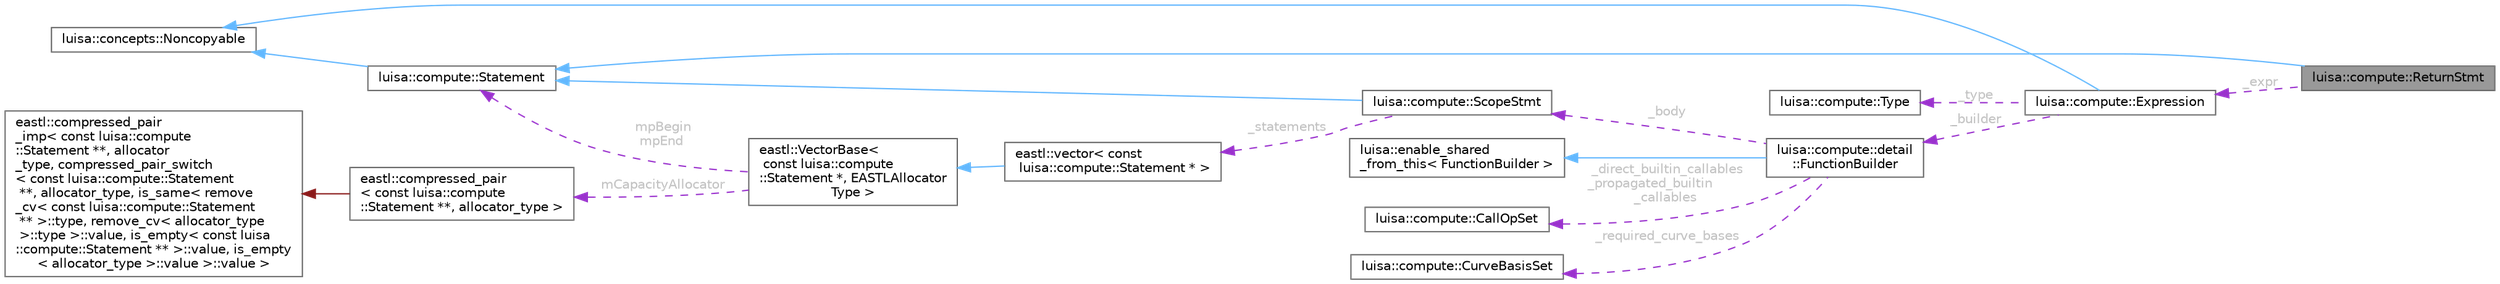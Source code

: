 digraph "luisa::compute::ReturnStmt"
{
 // LATEX_PDF_SIZE
  bgcolor="transparent";
  edge [fontname=Helvetica,fontsize=10,labelfontname=Helvetica,labelfontsize=10];
  node [fontname=Helvetica,fontsize=10,shape=box,height=0.2,width=0.4];
  rankdir="LR";
  Node1 [id="Node000001",label="luisa::compute::ReturnStmt",height=0.2,width=0.4,color="gray40", fillcolor="grey60", style="filled", fontcolor="black",tooltip="Return statement"];
  Node2 -> Node1 [id="edge17_Node000001_Node000002",dir="back",color="steelblue1",style="solid",tooltip=" "];
  Node2 [id="Node000002",label="luisa::compute::Statement",height=0.2,width=0.4,color="gray40", fillcolor="white", style="filled",URL="$classluisa_1_1compute_1_1_statement.html",tooltip="Base statement class"];
  Node3 -> Node2 [id="edge18_Node000002_Node000003",dir="back",color="steelblue1",style="solid",tooltip=" "];
  Node3 [id="Node000003",label="luisa::concepts::Noncopyable",height=0.2,width=0.4,color="gray40", fillcolor="white", style="filled",URL="$structluisa_1_1concepts_1_1_noncopyable.html",tooltip=" "];
  Node4 -> Node1 [id="edge19_Node000001_Node000004",dir="back",color="darkorchid3",style="dashed",tooltip=" ",label=" _expr",fontcolor="grey" ];
  Node4 [id="Node000004",label="luisa::compute::Expression",height=0.2,width=0.4,color="gray40", fillcolor="white", style="filled",URL="$classluisa_1_1compute_1_1_expression.html",tooltip="Base expression class"];
  Node3 -> Node4 [id="edge20_Node000004_Node000003",dir="back",color="steelblue1",style="solid",tooltip=" "];
  Node5 -> Node4 [id="edge21_Node000004_Node000005",dir="back",color="darkorchid3",style="dashed",tooltip=" ",label=" _type",fontcolor="grey" ];
  Node5 [id="Node000005",label="luisa::compute::Type",height=0.2,width=0.4,color="gray40", fillcolor="white", style="filled",URL="$classluisa_1_1compute_1_1_type.html",tooltip="Type class"];
  Node6 -> Node4 [id="edge22_Node000004_Node000006",dir="back",color="darkorchid3",style="dashed",tooltip=" ",label=" _builder",fontcolor="grey" ];
  Node6 [id="Node000006",label="luisa::compute::detail\l::FunctionBuilder",height=0.2,width=0.4,color="gray40", fillcolor="white", style="filled",URL="$classluisa_1_1compute_1_1detail_1_1_function_builder.html",tooltip="Function builder."];
  Node7 -> Node6 [id="edge23_Node000006_Node000007",dir="back",color="steelblue1",style="solid",tooltip=" "];
  Node7 [id="Node000007",label="luisa::enable_shared\l_from_this\< FunctionBuilder \>",height=0.2,width=0.4,color="gray40", fillcolor="white", style="filled",tooltip=" "];
  Node8 -> Node6 [id="edge24_Node000006_Node000008",dir="back",color="darkorchid3",style="dashed",tooltip=" ",label=" _body",fontcolor="grey" ];
  Node8 [id="Node000008",label="luisa::compute::ScopeStmt",height=0.2,width=0.4,color="gray40", fillcolor="white", style="filled",URL="$classluisa_1_1compute_1_1_scope_stmt.html",tooltip="Scope statement"];
  Node2 -> Node8 [id="edge25_Node000008_Node000002",dir="back",color="steelblue1",style="solid",tooltip=" "];
  Node9 -> Node8 [id="edge26_Node000008_Node000009",dir="back",color="darkorchid3",style="dashed",tooltip=" ",label=" _statements",fontcolor="grey" ];
  Node9 [id="Node000009",label="eastl::vector\< const\l luisa::compute::Statement * \>",height=0.2,width=0.4,color="gray40", fillcolor="white", style="filled",URL="$classeastl_1_1vector.html",tooltip=" "];
  Node10 -> Node9 [id="edge27_Node000009_Node000010",dir="back",color="steelblue1",style="solid",tooltip=" "];
  Node10 [id="Node000010",label="eastl::VectorBase\<\l const luisa::compute\l::Statement *, EASTLAllocator\lType \>",height=0.2,width=0.4,color="gray40", fillcolor="white", style="filled",URL="$structeastl_1_1_vector_base.html",tooltip=" "];
  Node2 -> Node10 [id="edge28_Node000010_Node000002",dir="back",color="darkorchid3",style="dashed",tooltip=" ",label=" mpBegin\nmpEnd",fontcolor="grey" ];
  Node11 -> Node10 [id="edge29_Node000010_Node000011",dir="back",color="darkorchid3",style="dashed",tooltip=" ",label=" mCapacityAllocator",fontcolor="grey" ];
  Node11 [id="Node000011",label="eastl::compressed_pair\l\< const luisa::compute\l::Statement **, allocator_type \>",height=0.2,width=0.4,color="gray40", fillcolor="white", style="filled",URL="$classeastl_1_1compressed__pair.html",tooltip=" "];
  Node12 -> Node11 [id="edge30_Node000011_Node000012",dir="back",color="firebrick4",style="solid",tooltip=" "];
  Node12 [id="Node000012",label="eastl::compressed_pair\l_imp\< const luisa::compute\l::Statement **, allocator\l_type, compressed_pair_switch\l\< const luisa::compute::Statement\l **, allocator_type, is_same\< remove\l_cv\< const luisa::compute::Statement\l ** \>::type, remove_cv\< allocator_type\l \>::type \>::value, is_empty\< const luisa\l::compute::Statement ** \>::value, is_empty\l\< allocator_type \>::value \>::value \>",height=0.2,width=0.4,color="gray40", fillcolor="white", style="filled",URL="$classeastl_1_1compressed__pair__imp.html",tooltip=" "];
  Node13 -> Node6 [id="edge31_Node000006_Node000013",dir="back",color="darkorchid3",style="dashed",tooltip=" ",label=" _direct_builtin_callables\n_propagated_builtin\l_callables",fontcolor="grey" ];
  Node13 [id="Node000013",label="luisa::compute::CallOpSet",height=0.2,width=0.4,color="gray40", fillcolor="white", style="filled",URL="$classluisa_1_1compute_1_1_call_op_set.html",tooltip=" "];
  Node14 -> Node6 [id="edge32_Node000006_Node000014",dir="back",color="darkorchid3",style="dashed",tooltip=" ",label=" _required_curve_bases",fontcolor="grey" ];
  Node14 [id="Node000014",label="luisa::compute::CurveBasisSet",height=0.2,width=0.4,color="gray40", fillcolor="white", style="filled",URL="$classluisa_1_1compute_1_1_curve_basis_set.html",tooltip=" "];
}
